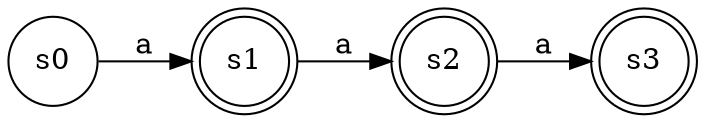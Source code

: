 digraph finite_state_machine {
	rankdir=LR;
	size="18,5"
	node [shape = doublecircle]; s1 s2 s3;
	node [shape = circle];
	s0 -> s1 [ label = "a" ];
	s1 -> s2 [ label = "a" ];
	s2 -> s3 [ label = "a" ];
}
